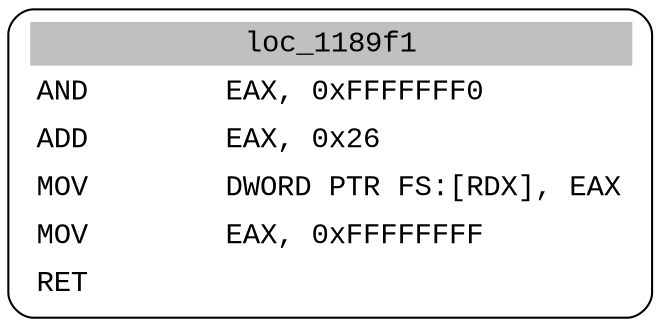 digraph asm_graph {
1941 [
shape="Mrecord" fontname="Courier New"label =<<table border="0" cellborder="0" cellpadding="3"><tr><td align="center" colspan="2" bgcolor="grey">loc_1189f1</td></tr><tr><td align="left">AND        EAX, 0xFFFFFFF0</td></tr><tr><td align="left">ADD        EAX, 0x26</td></tr><tr><td align="left">MOV        DWORD PTR FS:[RDX], EAX</td></tr><tr><td align="left">MOV        EAX, 0xFFFFFFFF</td></tr><tr><td align="left">RET        </td></tr></table>> ];
}